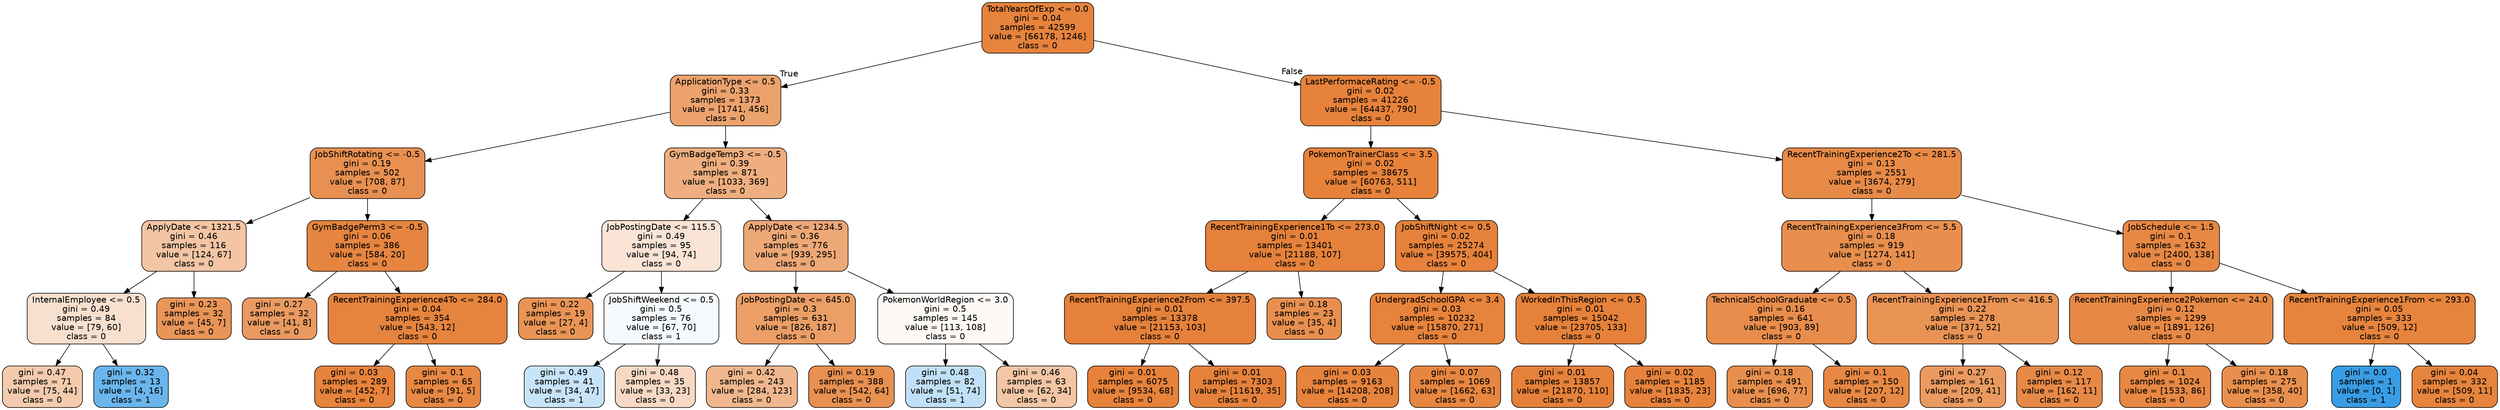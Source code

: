 digraph Tree {
node [shape=box, style="filled, rounded", color="black", fontname=helvetica] ;
edge [fontname=helvetica] ;
0 [label="TotalYearsOfExp <= 0.0\ngini = 0.04\nsamples = 42599\nvalue = [66178, 1246]\nclass = 0", fillcolor="#e58139fa"] ;
1 [label="ApplicationType <= 0.5\ngini = 0.33\nsamples = 1373\nvalue = [1741, 456]\nclass = 0", fillcolor="#e58139bc"] ;
0 -> 1 [labeldistance=2.5, labelangle=45, headlabel="True"] ;
2 [label="JobShiftRotating <= -0.5\ngini = 0.19\nsamples = 502\nvalue = [708, 87]\nclass = 0", fillcolor="#e58139e0"] ;
1 -> 2 ;
3 [label="ApplyDate <= 1321.5\ngini = 0.46\nsamples = 116\nvalue = [124, 67]\nclass = 0", fillcolor="#e5813975"] ;
2 -> 3 ;
4 [label="InternalEmployee <= 0.5\ngini = 0.49\nsamples = 84\nvalue = [79, 60]\nclass = 0", fillcolor="#e581393d"] ;
3 -> 4 ;
5 [label="gini = 0.47\nsamples = 71\nvalue = [75, 44]\nclass = 0", fillcolor="#e5813969"] ;
4 -> 5 ;
6 [label="gini = 0.32\nsamples = 13\nvalue = [4, 16]\nclass = 1", fillcolor="#399de5bf"] ;
4 -> 6 ;
7 [label="gini = 0.23\nsamples = 32\nvalue = [45, 7]\nclass = 0", fillcolor="#e58139d7"] ;
3 -> 7 ;
8 [label="GymBadgePerm3 <= -0.5\ngini = 0.06\nsamples = 386\nvalue = [584, 20]\nclass = 0", fillcolor="#e58139f6"] ;
2 -> 8 ;
9 [label="gini = 0.27\nsamples = 32\nvalue = [41, 8]\nclass = 0", fillcolor="#e58139cd"] ;
8 -> 9 ;
10 [label="RecentTrainingExperience4To <= 284.0\ngini = 0.04\nsamples = 354\nvalue = [543, 12]\nclass = 0", fillcolor="#e58139f9"] ;
8 -> 10 ;
11 [label="gini = 0.03\nsamples = 289\nvalue = [452, 7]\nclass = 0", fillcolor="#e58139fb"] ;
10 -> 11 ;
12 [label="gini = 0.1\nsamples = 65\nvalue = [91, 5]\nclass = 0", fillcolor="#e58139f1"] ;
10 -> 12 ;
13 [label="GymBadgeTemp3 <= -0.5\ngini = 0.39\nsamples = 871\nvalue = [1033, 369]\nclass = 0", fillcolor="#e58139a4"] ;
1 -> 13 ;
14 [label="JobPostingDate <= 115.5\ngini = 0.49\nsamples = 95\nvalue = [94, 74]\nclass = 0", fillcolor="#e5813936"] ;
13 -> 14 ;
15 [label="gini = 0.22\nsamples = 19\nvalue = [27, 4]\nclass = 0", fillcolor="#e58139d9"] ;
14 -> 15 ;
16 [label="JobShiftWeekend <= 0.5\ngini = 0.5\nsamples = 76\nvalue = [67, 70]\nclass = 1", fillcolor="#399de50b"] ;
14 -> 16 ;
17 [label="gini = 0.49\nsamples = 41\nvalue = [34, 47]\nclass = 1", fillcolor="#399de547"] ;
16 -> 17 ;
18 [label="gini = 0.48\nsamples = 35\nvalue = [33, 23]\nclass = 0", fillcolor="#e581394d"] ;
16 -> 18 ;
19 [label="ApplyDate <= 1234.5\ngini = 0.36\nsamples = 776\nvalue = [939, 295]\nclass = 0", fillcolor="#e58139af"] ;
13 -> 19 ;
20 [label="JobPostingDate <= 645.0\ngini = 0.3\nsamples = 631\nvalue = [826, 187]\nclass = 0", fillcolor="#e58139c5"] ;
19 -> 20 ;
21 [label="gini = 0.42\nsamples = 243\nvalue = [284, 123]\nclass = 0", fillcolor="#e5813991"] ;
20 -> 21 ;
22 [label="gini = 0.19\nsamples = 388\nvalue = [542, 64]\nclass = 0", fillcolor="#e58139e1"] ;
20 -> 22 ;
23 [label="PokemonWorldRegion <= 3.0\ngini = 0.5\nsamples = 145\nvalue = [113, 108]\nclass = 0", fillcolor="#e581390b"] ;
19 -> 23 ;
24 [label="gini = 0.48\nsamples = 82\nvalue = [51, 74]\nclass = 1", fillcolor="#399de54f"] ;
23 -> 24 ;
25 [label="gini = 0.46\nsamples = 63\nvalue = [62, 34]\nclass = 0", fillcolor="#e5813973"] ;
23 -> 25 ;
26 [label="LastPerformaceRating <= -0.5\ngini = 0.02\nsamples = 41226\nvalue = [64437, 790]\nclass = 0", fillcolor="#e58139fc"] ;
0 -> 26 [labeldistance=2.5, labelangle=-45, headlabel="False"] ;
27 [label="PokemonTrainerClass <= 3.5\ngini = 0.02\nsamples = 38675\nvalue = [60763, 511]\nclass = 0", fillcolor="#e58139fd"] ;
26 -> 27 ;
28 [label="RecentTrainingExperience1To <= 273.0\ngini = 0.01\nsamples = 13401\nvalue = [21188, 107]\nclass = 0", fillcolor="#e58139fe"] ;
27 -> 28 ;
29 [label="RecentTrainingExperience2From <= 397.5\ngini = 0.01\nsamples = 13378\nvalue = [21153, 103]\nclass = 0", fillcolor="#e58139fe"] ;
28 -> 29 ;
30 [label="gini = 0.01\nsamples = 6075\nvalue = [9534, 68]\nclass = 0", fillcolor="#e58139fd"] ;
29 -> 30 ;
31 [label="gini = 0.01\nsamples = 7303\nvalue = [11619, 35]\nclass = 0", fillcolor="#e58139fe"] ;
29 -> 31 ;
32 [label="gini = 0.18\nsamples = 23\nvalue = [35, 4]\nclass = 0", fillcolor="#e58139e2"] ;
28 -> 32 ;
33 [label="JobShiftNight <= 0.5\ngini = 0.02\nsamples = 25274\nvalue = [39575, 404]\nclass = 0", fillcolor="#e58139fc"] ;
27 -> 33 ;
34 [label="UndergradSchoolGPA <= 3.4\ngini = 0.03\nsamples = 10232\nvalue = [15870, 271]\nclass = 0", fillcolor="#e58139fb"] ;
33 -> 34 ;
35 [label="gini = 0.03\nsamples = 9163\nvalue = [14208, 208]\nclass = 0", fillcolor="#e58139fb"] ;
34 -> 35 ;
36 [label="gini = 0.07\nsamples = 1069\nvalue = [1662, 63]\nclass = 0", fillcolor="#e58139f5"] ;
34 -> 36 ;
37 [label="WorkedInThisRegion <= 0.5\ngini = 0.01\nsamples = 15042\nvalue = [23705, 133]\nclass = 0", fillcolor="#e58139fe"] ;
33 -> 37 ;
38 [label="gini = 0.01\nsamples = 13857\nvalue = [21870, 110]\nclass = 0", fillcolor="#e58139fe"] ;
37 -> 38 ;
39 [label="gini = 0.02\nsamples = 1185\nvalue = [1835, 23]\nclass = 0", fillcolor="#e58139fc"] ;
37 -> 39 ;
40 [label="RecentTrainingExperience2To <= 281.5\ngini = 0.13\nsamples = 2551\nvalue = [3674, 279]\nclass = 0", fillcolor="#e58139ec"] ;
26 -> 40 ;
41 [label="RecentTrainingExperience3From <= 5.5\ngini = 0.18\nsamples = 919\nvalue = [1274, 141]\nclass = 0", fillcolor="#e58139e3"] ;
40 -> 41 ;
42 [label="TechnicalSchoolGraduate <= 0.5\ngini = 0.16\nsamples = 641\nvalue = [903, 89]\nclass = 0", fillcolor="#e58139e6"] ;
41 -> 42 ;
43 [label="gini = 0.18\nsamples = 491\nvalue = [696, 77]\nclass = 0", fillcolor="#e58139e3"] ;
42 -> 43 ;
44 [label="gini = 0.1\nsamples = 150\nvalue = [207, 12]\nclass = 0", fillcolor="#e58139f0"] ;
42 -> 44 ;
45 [label="RecentTrainingExperience1From <= 416.5\ngini = 0.22\nsamples = 278\nvalue = [371, 52]\nclass = 0", fillcolor="#e58139db"] ;
41 -> 45 ;
46 [label="gini = 0.27\nsamples = 161\nvalue = [209, 41]\nclass = 0", fillcolor="#e58139cd"] ;
45 -> 46 ;
47 [label="gini = 0.12\nsamples = 117\nvalue = [162, 11]\nclass = 0", fillcolor="#e58139ee"] ;
45 -> 47 ;
48 [label="JobSchedule <= 1.5\ngini = 0.1\nsamples = 1632\nvalue = [2400, 138]\nclass = 0", fillcolor="#e58139f0"] ;
40 -> 48 ;
49 [label="RecentTrainingExperience2Pokemon <= 24.0\ngini = 0.12\nsamples = 1299\nvalue = [1891, 126]\nclass = 0", fillcolor="#e58139ee"] ;
48 -> 49 ;
50 [label="gini = 0.1\nsamples = 1024\nvalue = [1533, 86]\nclass = 0", fillcolor="#e58139f1"] ;
49 -> 50 ;
51 [label="gini = 0.18\nsamples = 275\nvalue = [358, 40]\nclass = 0", fillcolor="#e58139e3"] ;
49 -> 51 ;
52 [label="RecentTrainingExperience1From <= 293.0\ngini = 0.05\nsamples = 333\nvalue = [509, 12]\nclass = 0", fillcolor="#e58139f9"] ;
48 -> 52 ;
53 [label="gini = 0.0\nsamples = 1\nvalue = [0, 1]\nclass = 1", fillcolor="#399de5ff"] ;
52 -> 53 ;
54 [label="gini = 0.04\nsamples = 332\nvalue = [509, 11]\nclass = 0", fillcolor="#e58139f9"] ;
52 -> 54 ;
}